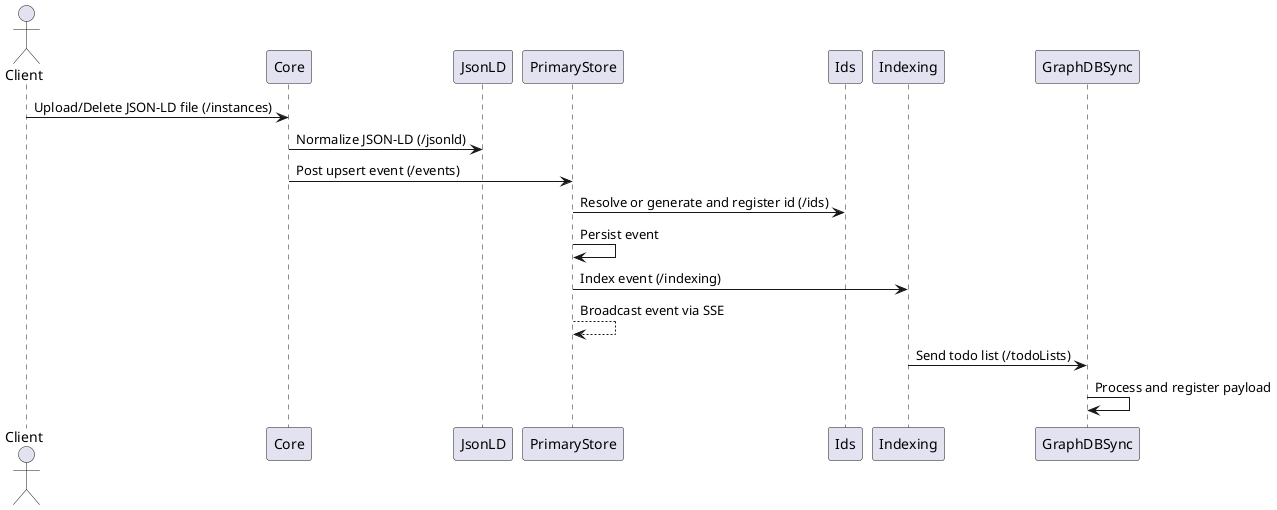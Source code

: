 @startuml
actor Client
Client -> Core: Upload/Delete JSON-LD file (/instances)
Core -> JsonLD: Normalize JSON-LD (/jsonld)
Core -> PrimaryStore: Post upsert event (/events)
PrimaryStore -> Ids: Resolve or generate and register id (/ids)
PrimaryStore -> PrimaryStore: Persist event
PrimaryStore -> Indexing: Index event (/indexing)
PrimaryStore --> PrimaryStore: Broadcast event via SSE
Indexing -> GraphDBSync: Send todo list (/todoLists)
GraphDBSync -> GraphDBSync: Process and register payload
@enduml